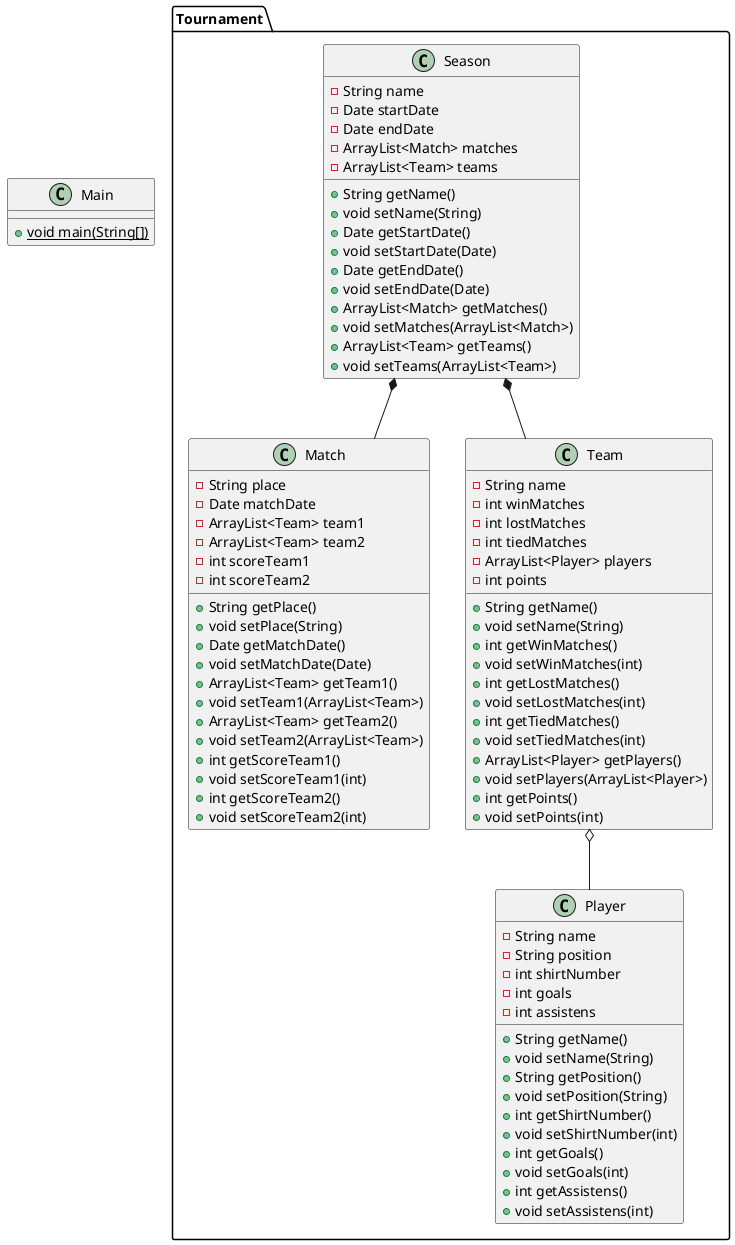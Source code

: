 @startuml
class Main {
+ {static} void main(String[])
}
class Tournament.Player {
- String name
- String position
- int shirtNumber
- int goals
- int assistens
+ String getName()
+ void setName(String)
+ String getPosition()
+ void setPosition(String)
+ int getShirtNumber()
+ void setShirtNumber(int)
+ int getGoals()
+ void setGoals(int)
+ int getAssistens()
+ void setAssistens(int)
}
class Tournament.Match {
- String place
- Date matchDate
- ArrayList<Team> team1
- ArrayList<Team> team2
- int scoreTeam1
- int scoreTeam2
+ String getPlace()
+ void setPlace(String)
+ Date getMatchDate()
+ void setMatchDate(Date)
+ ArrayList<Team> getTeam1()
+ void setTeam1(ArrayList<Team>)
+ ArrayList<Team> getTeam2()
+ void setTeam2(ArrayList<Team>)
+ int getScoreTeam1()
+ void setScoreTeam1(int)
+ int getScoreTeam2()
+ void setScoreTeam2(int)
}
class Tournament.Team {
- String name
- int winMatches
- int lostMatches
- int tiedMatches
- ArrayList<Player> players
- int points
+ String getName()
+ void setName(String)
+ int getWinMatches()
+ void setWinMatches(int)
+ int getLostMatches()
+ void setLostMatches(int)
+ int getTiedMatches()
+ void setTiedMatches(int)
+ ArrayList<Player> getPlayers()
+ void setPlayers(ArrayList<Player>)
+ int getPoints()
+ void setPoints(int)
}
class Tournament.Season {
- String name
- Date startDate
- Date endDate
- ArrayList<Match> matches
- ArrayList<Team> teams
+ String getName()
+ void setName(String)
+ Date getStartDate()
+ void setStartDate(Date)
+ Date getEndDate()
+ void setEndDate(Date)
+ ArrayList<Match> getMatches()
+ void setMatches(ArrayList<Match>)
+ ArrayList<Team> getTeams()
+ void setTeams(ArrayList<Team>)
}

Tournament.Season *-- Tournament.Team
Tournament.Season *-- Tournament.Match
Tournament.Team o-- Tournament.Player

@enduml